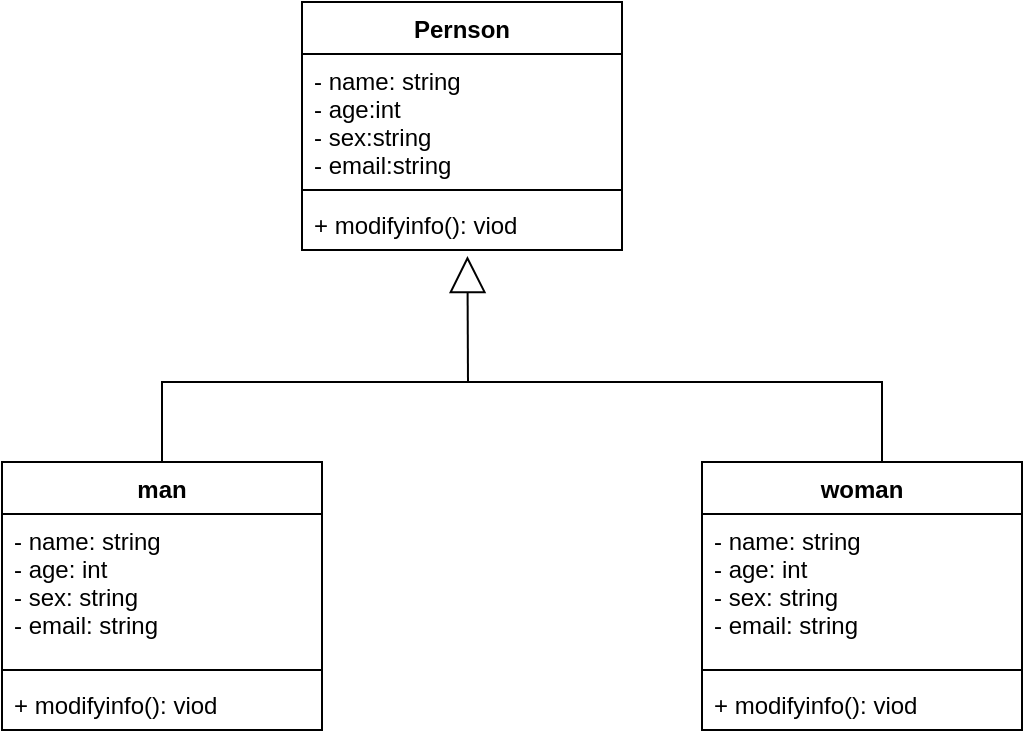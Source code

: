 <mxfile version="13.7.9" type="device"><diagram id="ytOj_zxqGLZP25GPtNhY" name="第 1 页"><mxGraphModel dx="768" dy="482" grid="1" gridSize="10" guides="1" tooltips="1" connect="1" arrows="1" fold="1" page="1" pageScale="1" pageWidth="827" pageHeight="1169" math="0" shadow="0"><root><mxCell id="0"/><mxCell id="1" parent="0"/><mxCell id="YCy-KoRx_ejdadAJ7cB8-7" value="Pernson" style="swimlane;fontStyle=1;align=center;verticalAlign=top;childLayout=stackLayout;horizontal=1;startSize=26;horizontalStack=0;resizeParent=1;resizeParentMax=0;resizeLast=0;collapsible=1;marginBottom=0;" vertex="1" parent="1"><mxGeometry x="260" y="50" width="160" height="124" as="geometry"/></mxCell><mxCell id="YCy-KoRx_ejdadAJ7cB8-8" value="- name: string&#10;- age:int&#10;- sex:string&#10;- email:string" style="text;strokeColor=none;fillColor=none;align=left;verticalAlign=top;spacingLeft=4;spacingRight=4;overflow=hidden;rotatable=0;points=[[0,0.5],[1,0.5]];portConstraint=eastwest;" vertex="1" parent="YCy-KoRx_ejdadAJ7cB8-7"><mxGeometry y="26" width="160" height="64" as="geometry"/></mxCell><mxCell id="YCy-KoRx_ejdadAJ7cB8-9" value="" style="line;strokeWidth=1;fillColor=none;align=left;verticalAlign=middle;spacingTop=-1;spacingLeft=3;spacingRight=3;rotatable=0;labelPosition=right;points=[];portConstraint=eastwest;" vertex="1" parent="YCy-KoRx_ejdadAJ7cB8-7"><mxGeometry y="90" width="160" height="8" as="geometry"/></mxCell><mxCell id="YCy-KoRx_ejdadAJ7cB8-10" value="+ modifyinfo(): viod" style="text;strokeColor=none;fillColor=none;align=left;verticalAlign=top;spacingLeft=4;spacingRight=4;overflow=hidden;rotatable=0;points=[[0,0.5],[1,0.5]];portConstraint=eastwest;" vertex="1" parent="YCy-KoRx_ejdadAJ7cB8-7"><mxGeometry y="98" width="160" height="26" as="geometry"/></mxCell><mxCell id="YCy-KoRx_ejdadAJ7cB8-15" value="" style="endArrow=block;endSize=16;endFill=0;html=1;entryX=0.517;entryY=1.115;entryDx=0;entryDy=0;entryPerimeter=0;" edge="1" parent="1" target="YCy-KoRx_ejdadAJ7cB8-10"><mxGeometry width="160" relative="1" as="geometry"><mxPoint x="343" y="240" as="sourcePoint"/><mxPoint x="470" y="250" as="targetPoint"/></mxGeometry></mxCell><mxCell id="YCy-KoRx_ejdadAJ7cB8-11" value="woman" style="swimlane;fontStyle=1;align=center;verticalAlign=top;childLayout=stackLayout;horizontal=1;startSize=26;horizontalStack=0;resizeParent=1;resizeParentMax=0;resizeLast=0;collapsible=1;marginBottom=0;" vertex="1" parent="1"><mxGeometry x="460" y="280" width="160" height="134" as="geometry"/></mxCell><mxCell id="YCy-KoRx_ejdadAJ7cB8-12" value="- name: string&#10;- age: int&#10;- sex: string&#10;- email: string" style="text;strokeColor=none;fillColor=none;align=left;verticalAlign=top;spacingLeft=4;spacingRight=4;overflow=hidden;rotatable=0;points=[[0,0.5],[1,0.5]];portConstraint=eastwest;" vertex="1" parent="YCy-KoRx_ejdadAJ7cB8-11"><mxGeometry y="26" width="160" height="74" as="geometry"/></mxCell><mxCell id="YCy-KoRx_ejdadAJ7cB8-13" value="" style="line;strokeWidth=1;fillColor=none;align=left;verticalAlign=middle;spacingTop=-1;spacingLeft=3;spacingRight=3;rotatable=0;labelPosition=right;points=[];portConstraint=eastwest;" vertex="1" parent="YCy-KoRx_ejdadAJ7cB8-11"><mxGeometry y="100" width="160" height="8" as="geometry"/></mxCell><mxCell id="YCy-KoRx_ejdadAJ7cB8-14" value="+ modifyinfo(): viod" style="text;strokeColor=none;fillColor=none;align=left;verticalAlign=top;spacingLeft=4;spacingRight=4;overflow=hidden;rotatable=0;points=[[0,0.5],[1,0.5]];portConstraint=eastwest;" vertex="1" parent="YCy-KoRx_ejdadAJ7cB8-11"><mxGeometry y="108" width="160" height="26" as="geometry"/></mxCell><mxCell id="YCy-KoRx_ejdadAJ7cB8-16" value="" style="shape=partialRectangle;whiteSpace=wrap;html=1;bottom=1;right=1;left=1;top=0;fillColor=none;routingCenterX=-0.5;direction=west;" vertex="1" parent="1"><mxGeometry x="190" y="240" width="360" height="40" as="geometry"/></mxCell><mxCell id="YCy-KoRx_ejdadAJ7cB8-3" value="man" style="swimlane;fontStyle=1;align=center;verticalAlign=top;childLayout=stackLayout;horizontal=1;startSize=26;horizontalStack=0;resizeParent=1;resizeParentMax=0;resizeLast=0;collapsible=1;marginBottom=0;" vertex="1" parent="1"><mxGeometry x="110" y="280" width="160" height="134" as="geometry"/></mxCell><mxCell id="YCy-KoRx_ejdadAJ7cB8-4" value="- name: string&#10;- age: int&#10;- sex: string&#10;- email: string" style="text;strokeColor=none;fillColor=none;align=left;verticalAlign=top;spacingLeft=4;spacingRight=4;overflow=hidden;rotatable=0;points=[[0,0.5],[1,0.5]];portConstraint=eastwest;" vertex="1" parent="YCy-KoRx_ejdadAJ7cB8-3"><mxGeometry y="26" width="160" height="74" as="geometry"/></mxCell><mxCell id="YCy-KoRx_ejdadAJ7cB8-5" value="" style="line;strokeWidth=1;fillColor=none;align=left;verticalAlign=middle;spacingTop=-1;spacingLeft=3;spacingRight=3;rotatable=0;labelPosition=right;points=[];portConstraint=eastwest;" vertex="1" parent="YCy-KoRx_ejdadAJ7cB8-3"><mxGeometry y="100" width="160" height="8" as="geometry"/></mxCell><mxCell id="YCy-KoRx_ejdadAJ7cB8-6" value="+ modifyinfo(): viod" style="text;strokeColor=none;fillColor=none;align=left;verticalAlign=top;spacingLeft=4;spacingRight=4;overflow=hidden;rotatable=0;points=[[0,0.5],[1,0.5]];portConstraint=eastwest;" vertex="1" parent="YCy-KoRx_ejdadAJ7cB8-3"><mxGeometry y="108" width="160" height="26" as="geometry"/></mxCell></root></mxGraphModel></diagram></mxfile>